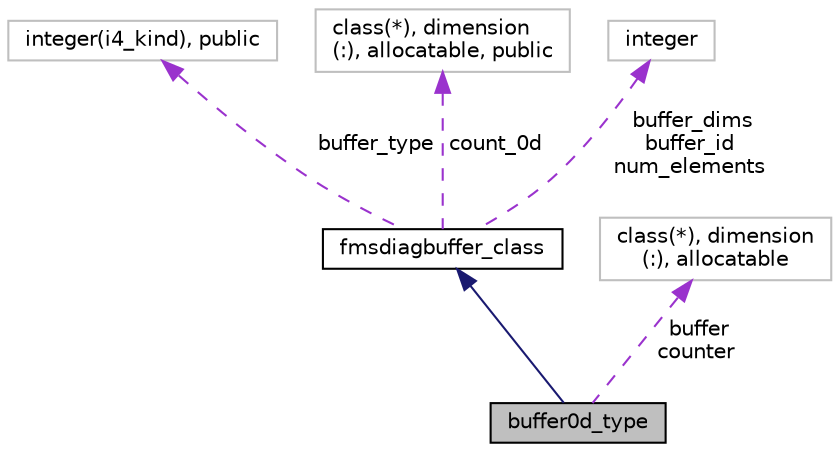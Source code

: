 digraph "buffer0d_type"
{
 // INTERACTIVE_SVG=YES
 // LATEX_PDF_SIZE
  edge [fontname="Helvetica",fontsize="10",labelfontname="Helvetica",labelfontsize="10"];
  node [fontname="Helvetica",fontsize="10",shape=record];
  Node1 [label="buffer0d_type",height=0.2,width=0.4,color="black", fillcolor="grey75", style="filled", fontcolor="black",tooltip="Scalar buffer type to extend fmsDiagBufferContainer_type."];
  Node2 -> Node1 [dir="back",color="midnightblue",fontsize="10",style="solid",fontname="Helvetica"];
  Node2 [label="fmsdiagbuffer_class",height=0.2,width=0.4,color="black", fillcolor="white", style="filled",URL="$structfms__diag__buffer__mod_1_1fmsdiagbuffer__class.html",tooltip="Object that holds buffered data and other diagnostics Abstract to ensure use through its extensions(b..."];
  Node3 -> Node2 [dir="back",color="darkorchid3",fontsize="10",style="dashed",label=" buffer_type" ,fontname="Helvetica"];
  Node3 [label="integer(i4_kind), public",height=0.2,width=0.4,color="grey75", fillcolor="white", style="filled",tooltip=" "];
  Node4 -> Node2 [dir="back",color="darkorchid3",fontsize="10",style="dashed",label=" count_0d" ,fontname="Helvetica"];
  Node4 [label="class(*), dimension\l(:), allocatable, public",height=0.2,width=0.4,color="grey75", fillcolor="white", style="filled",tooltip=" "];
  Node5 -> Node2 [dir="back",color="darkorchid3",fontsize="10",style="dashed",label=" buffer_dims\nbuffer_id\nnum_elements" ,fontname="Helvetica"];
  Node5 [label="integer",height=0.2,width=0.4,color="grey75", fillcolor="white", style="filled",tooltip=" "];
  Node6 -> Node1 [dir="back",color="darkorchid3",fontsize="10",style="dashed",label=" buffer\ncounter" ,fontname="Helvetica"];
  Node6 [label="class(*), dimension\l(:), allocatable",height=0.2,width=0.4,color="grey75", fillcolor="white", style="filled",tooltip=" "];
}
